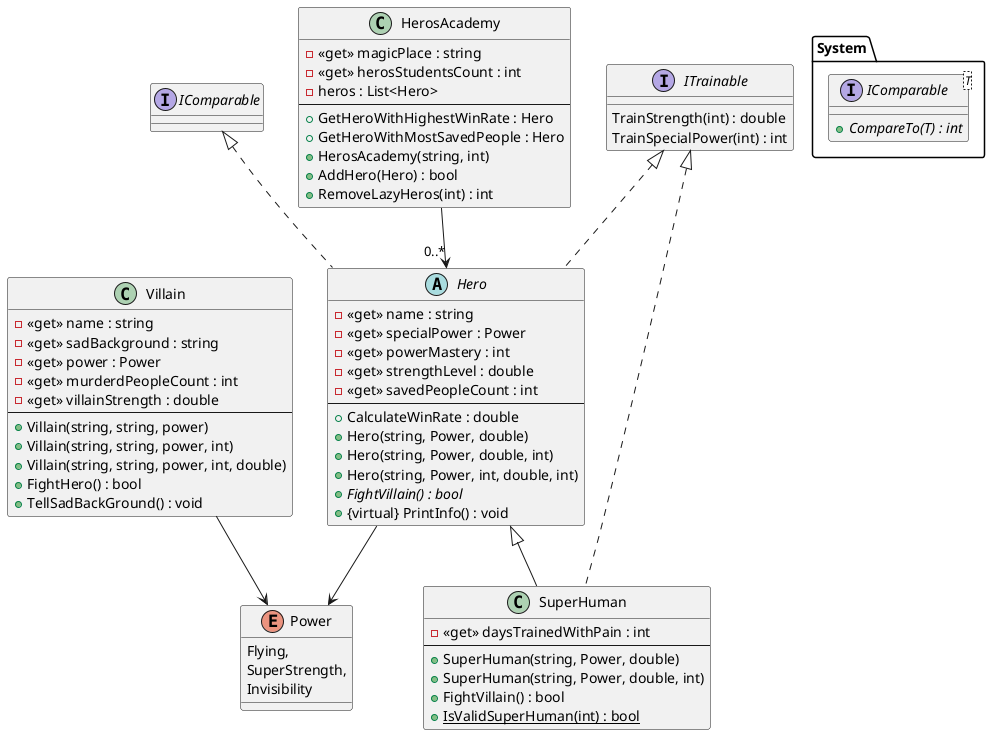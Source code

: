 @startuml

package System {
    interface IComparable<T> {
        + {abstract} CompareTo(T) : int
    }
}

enum Power {
    Flying,
    SuperStrength,
    Invisibility
}

abstract class Hero implements IComparable, ITrainable{
    - <<get>> name : string
    - <<get>> specialPower : Power
    - <<get>> powerMastery : int
    - <<get>> strengthLevel : double
    - <<get>> savedPeopleCount : int
    ---
    + CalculateWinRate : double
    + Hero(string, Power, double)
    + Hero(string, Power, double, int)
    + Hero(string, Power, int, double, int)
    + {abstract} FightVillain() : bool
    + {virtual} PrintInfo() : void 
}

interface ITrainable {
    TrainStrength(int) : double
    TrainSpecialPower(int) : int
}

class SuperHuman extends Hero implements ITrainable{
    - <<get>> daysTrainedWithPain : int
    ---
    + SuperHuman(string, Power, double)
    + SuperHuman(string, Power, double, int)
    + FightVillain() : bool
    + {static} IsValidSuperHuman(int) : bool
}

class HerosAcademy {
    - <<get>> magicPlace : string
    - <<get>> herosStudentsCount : int
    - heros : List<Hero>
    ---
    + GetHeroWithHighestWinRate : Hero
    + GetHeroWithMostSavedPeople : Hero
    + HerosAcademy(string, int)
    + AddHero(Hero) : bool
    + RemoveLazyHeros(int) : int
}

class Villain {
    - <<get>> name : string
    - <<get>> sadBackground : string
    - <<get>> power : Power
    - <<get>> murderdPeopleCount : int
    - <<get>> villainStrength : double
    ---
    + Villain(string, string, power)
    + Villain(string, string, power, int)
    + Villain(string, string, power, int, double)
    + FightHero() : bool
    + TellSadBackGround() : void
}

Hero --> Power
HerosAcademy --> "0..*" Hero
Villain --> Power
@enduml